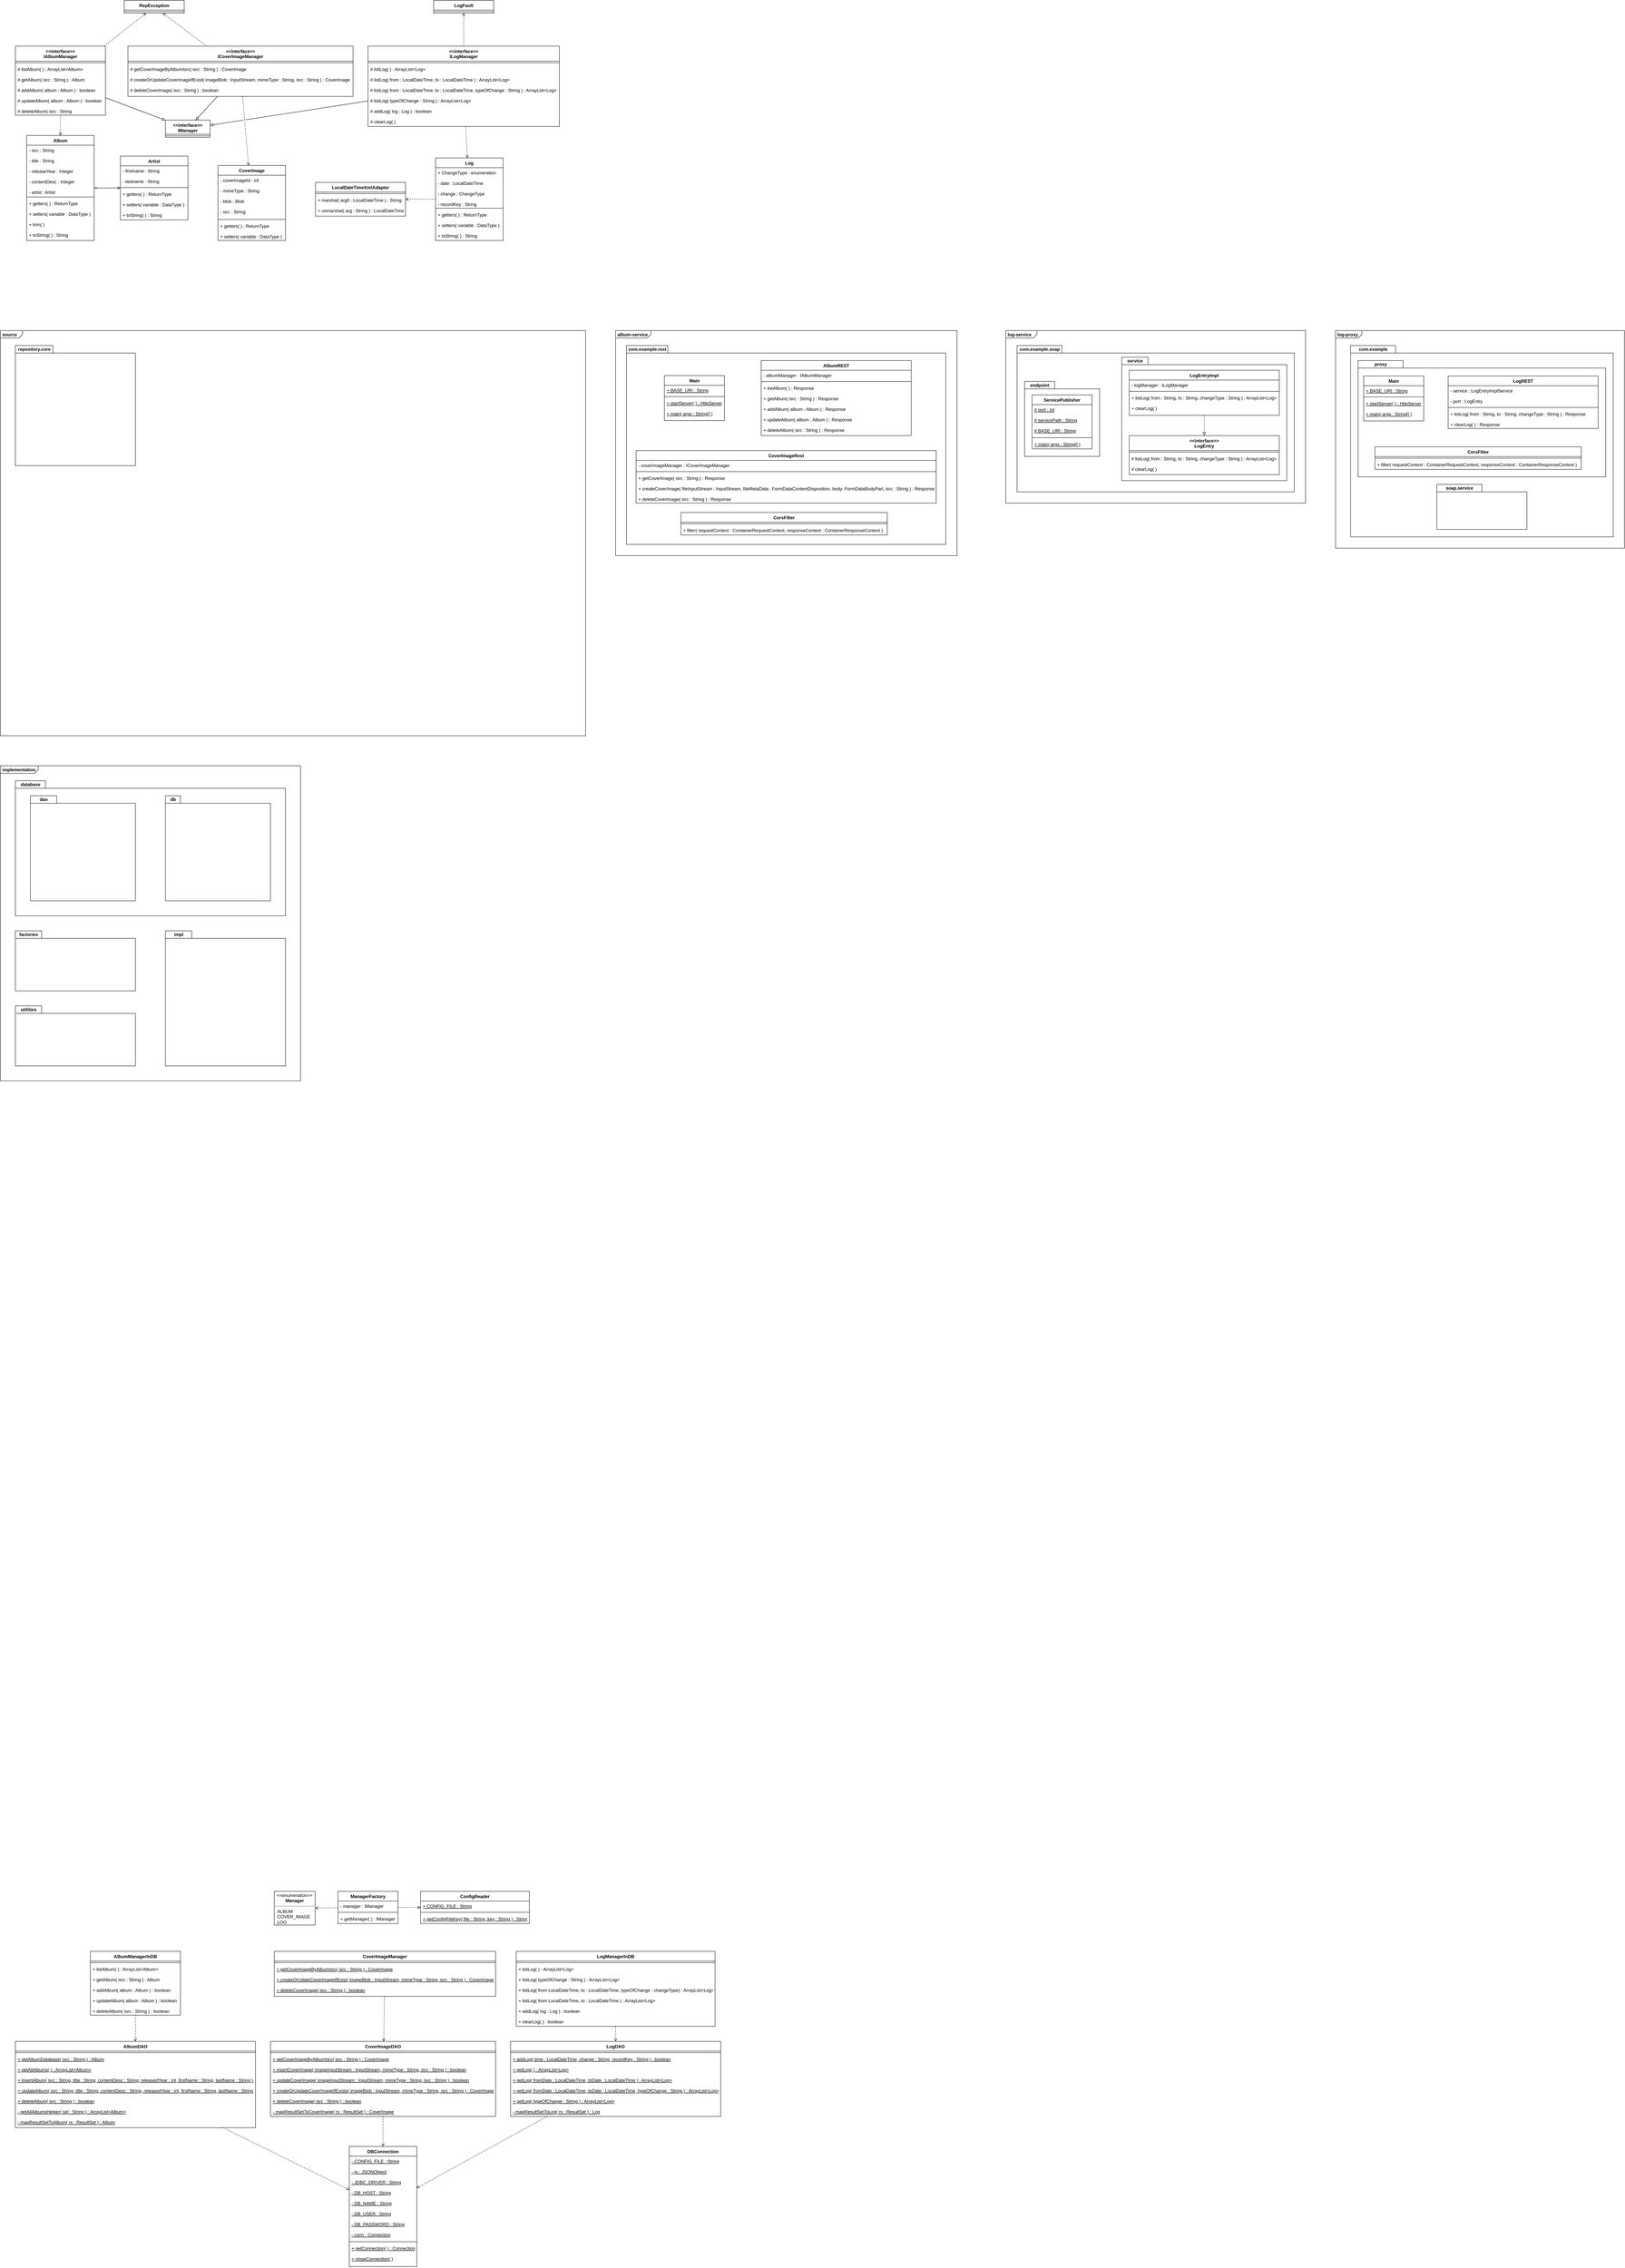 <mxfile version="14.4.8" type="device"><diagram id="C5RBs43oDa-KdzZeNtuy" name="Page-1"><mxGraphModel dx="2157" dy="2822" grid="1" gridSize="10" guides="1" tooltips="1" connect="1" arrows="1" fold="1" page="1" pageScale="1" pageWidth="827" pageHeight="1169" math="0" shadow="0"><root><mxCell id="WIyWlLk6GJQsqaUBKTNV-0"/><mxCell id="WIyWlLk6GJQsqaUBKTNV-1" parent="WIyWlLk6GJQsqaUBKTNV-0"/><mxCell id="3orUmdApXADnBOhEMOfr-15" value="&lt;p style=&quot;margin: 0px ; margin-top: 4px ; margin-left: 5px ; text-align: left&quot;&gt;&lt;b&gt;source&lt;/b&gt;&lt;/p&gt;" style="html=1;shape=mxgraph.sysml.package;overflow=fill;labelX=59;align=left;spacingLeft=5;verticalAlign=top;spacingTop=-3;" parent="WIyWlLk6GJQsqaUBKTNV-1" vertex="1"><mxGeometry x="40" y="40" width="1560" height="1080" as="geometry"/></mxCell><mxCell id="3orUmdApXADnBOhEMOfr-17" value="repository.core" style="shape=folder;fontStyle=1;tabWidth=100;tabHeight=20;tabPosition=left;html=1;boundedLbl=1;labelInHeader=1;container=1;collapsible=0;recursiveResize=0;" parent="WIyWlLk6GJQsqaUBKTNV-1" vertex="1"><mxGeometry x="80" y="80" width="320" height="320" as="geometry"/></mxCell><mxCell id="3orUmdApXADnBOhEMOfr-18" value="Artist" style="swimlane;fontStyle=1;align=center;verticalAlign=top;childLayout=stackLayout;horizontal=1;startSize=26;horizontalStack=0;resizeParent=1;resizeParentMax=0;resizeLast=0;collapsible=1;marginBottom=0;" parent="WIyWlLk6GJQsqaUBKTNV-1" vertex="1"><mxGeometry x="360" y="-425" width="180" height="170" as="geometry"/></mxCell><mxCell id="3orUmdApXADnBOhEMOfr-19" value="- firstname : String&#10;&#10;- lastname : String" style="text;strokeColor=none;fillColor=none;align=left;verticalAlign=top;spacingLeft=4;spacingRight=4;overflow=hidden;rotatable=0;points=[[0,0.5],[1,0.5]];portConstraint=eastwest;" parent="3orUmdApXADnBOhEMOfr-18" vertex="1"><mxGeometry y="26" width="180" height="54" as="geometry"/></mxCell><mxCell id="3orUmdApXADnBOhEMOfr-20" value="" style="line;strokeWidth=1;fillColor=none;align=left;verticalAlign=middle;spacingTop=-1;spacingLeft=3;spacingRight=3;rotatable=0;labelPosition=right;points=[];portConstraint=eastwest;" parent="3orUmdApXADnBOhEMOfr-18" vertex="1"><mxGeometry y="80" width="180" height="8" as="geometry"/></mxCell><mxCell id="3orUmdApXADnBOhEMOfr-21" value="+ getters( ) : ReturnType&#10;&#10;+ setters( variable : DataType )&#10;&#10;+ toString( ) : String" style="text;strokeColor=none;fillColor=none;align=left;verticalAlign=top;spacingLeft=4;spacingRight=4;overflow=hidden;rotatable=0;points=[[0,0.5],[1,0.5]];portConstraint=eastwest;" parent="3orUmdApXADnBOhEMOfr-18" vertex="1"><mxGeometry y="88" width="180" height="82" as="geometry"/></mxCell><mxCell id="pebbiDRe2DpbDQlG5-lK-18" style="edgeStyle=none;rounded=0;orthogonalLoop=1;jettySize=auto;html=1;endArrow=open;endFill=0;startArrow=diamondThin;startFill=0;strokeWidth=1;jumpStyle=gap;" parent="WIyWlLk6GJQsqaUBKTNV-1" source="3orUmdApXADnBOhEMOfr-23" target="3orUmdApXADnBOhEMOfr-18" edge="1"><mxGeometry relative="1" as="geometry"/></mxCell><mxCell id="3orUmdApXADnBOhEMOfr-23" value="Album" style="swimlane;fontStyle=1;align=center;verticalAlign=top;childLayout=stackLayout;horizontal=1;startSize=26;horizontalStack=0;resizeParent=1;resizeParentMax=0;resizeLast=0;collapsible=1;marginBottom=0;" parent="WIyWlLk6GJQsqaUBKTNV-1" vertex="1"><mxGeometry x="110" y="-480" width="180" height="280" as="geometry"/></mxCell><mxCell id="3orUmdApXADnBOhEMOfr-24" value="- isrc : String&#10;&#10;- title : String&#10;&#10;- releaseYear : Integer&#10;&#10;- contentDesc : Integer&#10;&#10;- artist : Artist" style="text;strokeColor=none;fillColor=none;align=left;verticalAlign=top;spacingLeft=4;spacingRight=4;overflow=hidden;rotatable=0;points=[[0,0.5],[1,0.5]];portConstraint=eastwest;" parent="3orUmdApXADnBOhEMOfr-23" vertex="1"><mxGeometry y="26" width="180" height="134" as="geometry"/></mxCell><mxCell id="3orUmdApXADnBOhEMOfr-25" value="" style="line;strokeWidth=1;fillColor=none;align=left;verticalAlign=middle;spacingTop=-1;spacingLeft=3;spacingRight=3;rotatable=0;labelPosition=right;points=[];portConstraint=eastwest;" parent="3orUmdApXADnBOhEMOfr-23" vertex="1"><mxGeometry y="160" width="180" height="8" as="geometry"/></mxCell><mxCell id="3orUmdApXADnBOhEMOfr-26" value="+ getters( ) : ReturnType&#10;&#10;+ setters( variable : DataType )&#10;&#10;+ trim( )&#10;&#10;+ toString( ) : String" style="text;strokeColor=none;fillColor=none;align=left;verticalAlign=top;spacingLeft=4;spacingRight=4;overflow=hidden;rotatable=0;points=[[0,0.5],[1,0.5]];portConstraint=eastwest;" parent="3orUmdApXADnBOhEMOfr-23" vertex="1"><mxGeometry y="168" width="180" height="112" as="geometry"/></mxCell><mxCell id="0DNg2dcb8wWA4IdcJvfh-27" style="edgeStyle=none;rounded=0;jumpStyle=gap;orthogonalLoop=1;jettySize=auto;html=1;dashed=1;endArrow=open;endFill=0;" parent="WIyWlLk6GJQsqaUBKTNV-1" source="3orUmdApXADnBOhEMOfr-27" target="3orUmdApXADnBOhEMOfr-56" edge="1"><mxGeometry relative="1" as="geometry"/></mxCell><mxCell id="3orUmdApXADnBOhEMOfr-27" value="Log" style="swimlane;fontStyle=1;align=center;verticalAlign=top;childLayout=stackLayout;horizontal=1;startSize=26;horizontalStack=0;resizeParent=1;resizeParentMax=0;resizeLast=0;collapsible=1;marginBottom=0;" parent="WIyWlLk6GJQsqaUBKTNV-1" vertex="1"><mxGeometry x="1200" y="-420" width="180" height="220" as="geometry"/></mxCell><mxCell id="3orUmdApXADnBOhEMOfr-28" value="+ ChangeType : enumeration&#10;&#10;- date : LocalDateTime&#10;&#10;- change : ChangeType&#10;&#10;- recordKey : String" style="text;strokeColor=none;fillColor=none;align=left;verticalAlign=top;spacingLeft=4;spacingRight=4;overflow=hidden;rotatable=0;points=[[0,0.5],[1,0.5]];portConstraint=eastwest;" parent="3orUmdApXADnBOhEMOfr-27" vertex="1"><mxGeometry y="26" width="180" height="104" as="geometry"/></mxCell><mxCell id="3orUmdApXADnBOhEMOfr-29" value="" style="line;strokeWidth=1;fillColor=none;align=left;verticalAlign=middle;spacingTop=-1;spacingLeft=3;spacingRight=3;rotatable=0;labelPosition=right;points=[];portConstraint=eastwest;" parent="3orUmdApXADnBOhEMOfr-27" vertex="1"><mxGeometry y="130" width="180" height="8" as="geometry"/></mxCell><mxCell id="3orUmdApXADnBOhEMOfr-30" value="+ getters( ) : ReturnType&#10;&#10;+ setters( variable : DataType )&#10;&#10;+ toString( ) : String" style="text;strokeColor=none;fillColor=none;align=left;verticalAlign=top;spacingLeft=4;spacingRight=4;overflow=hidden;rotatable=0;points=[[0,0.5],[1,0.5]];portConstraint=eastwest;" parent="3orUmdApXADnBOhEMOfr-27" vertex="1"><mxGeometry y="138" width="180" height="82" as="geometry"/></mxCell><mxCell id="3orUmdApXADnBOhEMOfr-36" value="&lt;&lt;interface&gt;&gt;&#10;IManager" style="swimlane;fontStyle=1;align=center;verticalAlign=top;childLayout=stackLayout;horizontal=1;startSize=38;horizontalStack=0;resizeParent=1;resizeParentMax=0;resizeLast=0;collapsible=1;marginBottom=0;" parent="WIyWlLk6GJQsqaUBKTNV-1" vertex="1"><mxGeometry x="480" y="-521" width="119" height="46" as="geometry"/></mxCell><mxCell id="3orUmdApXADnBOhEMOfr-38" value="" style="line;strokeWidth=1;fillColor=none;align=left;verticalAlign=middle;spacingTop=-1;spacingLeft=3;spacingRight=3;rotatable=0;labelPosition=right;points=[];portConstraint=eastwest;" parent="3orUmdApXADnBOhEMOfr-36" vertex="1"><mxGeometry y="38" width="119" height="8" as="geometry"/></mxCell><mxCell id="0DNg2dcb8wWA4IdcJvfh-1" style="edgeStyle=none;rounded=0;orthogonalLoop=1;jettySize=auto;html=1;endArrow=block;endFill=0;jumpStyle=gap;" parent="WIyWlLk6GJQsqaUBKTNV-1" source="3orUmdApXADnBOhEMOfr-40" target="3orUmdApXADnBOhEMOfr-36" edge="1"><mxGeometry relative="1" as="geometry"/></mxCell><mxCell id="0DNg2dcb8wWA4IdcJvfh-3" style="edgeStyle=none;rounded=0;orthogonalLoop=1;jettySize=auto;html=1;endArrow=open;endFill=0;dashed=1;jumpStyle=gap;" parent="WIyWlLk6GJQsqaUBKTNV-1" source="3orUmdApXADnBOhEMOfr-40" target="3orUmdApXADnBOhEMOfr-23" edge="1"><mxGeometry relative="1" as="geometry"/></mxCell><mxCell id="0DNg2dcb8wWA4IdcJvfh-15" style="edgeStyle=none;rounded=0;orthogonalLoop=1;jettySize=auto;html=1;dashed=1;endArrow=open;endFill=0;jumpStyle=gap;" parent="WIyWlLk6GJQsqaUBKTNV-1" source="3orUmdApXADnBOhEMOfr-40" target="3orUmdApXADnBOhEMOfr-60" edge="1"><mxGeometry relative="1" as="geometry"/></mxCell><mxCell id="3orUmdApXADnBOhEMOfr-40" value="&lt;&lt;interface&gt;&gt;&#10;IAlbumManager" style="swimlane;fontStyle=1;align=center;verticalAlign=top;childLayout=stackLayout;horizontal=1;startSize=40;horizontalStack=0;resizeParent=1;resizeParentMax=0;resizeLast=0;collapsible=1;marginBottom=0;" parent="WIyWlLk6GJQsqaUBKTNV-1" vertex="1"><mxGeometry x="80" y="-718" width="240" height="184" as="geometry"/></mxCell><mxCell id="3orUmdApXADnBOhEMOfr-42" value="" style="line;strokeWidth=1;fillColor=none;align=left;verticalAlign=middle;spacingTop=-1;spacingLeft=3;spacingRight=3;rotatable=0;labelPosition=right;points=[];portConstraint=eastwest;" parent="3orUmdApXADnBOhEMOfr-40" vertex="1"><mxGeometry y="40" width="240" height="8" as="geometry"/></mxCell><mxCell id="3orUmdApXADnBOhEMOfr-43" value="# listAlbum( ) : ArrayList&lt;Album&gt;&#10;&#10;# getAlbum( isrc : String ) : Album&#10;&#10;# addAlbum( album : Album ) : boolean&#10;&#10;# updateAlbum( album : Album ) : boolean&#10;&#10;# deleteAlbum( isrc : String " style="text;strokeColor=none;fillColor=none;align=left;verticalAlign=top;spacingLeft=4;spacingRight=4;overflow=hidden;rotatable=0;points=[[0,0.5],[1,0.5]];portConstraint=eastwest;" parent="3orUmdApXADnBOhEMOfr-40" vertex="1"><mxGeometry y="48" width="240" height="136" as="geometry"/></mxCell><mxCell id="3orUmdApXADnBOhEMOfr-44" value="CoverImage" style="swimlane;fontStyle=1;align=center;verticalAlign=top;childLayout=stackLayout;horizontal=1;startSize=26;horizontalStack=0;resizeParent=1;resizeParentMax=0;resizeLast=0;collapsible=1;marginBottom=0;" parent="WIyWlLk6GJQsqaUBKTNV-1" vertex="1"><mxGeometry x="620" y="-400" width="180" height="200" as="geometry"/></mxCell><mxCell id="3orUmdApXADnBOhEMOfr-45" value="- coverImageId : int&#10;&#10;- mimeType : String&#10;&#10;- blob : Blob&#10;&#10;- isrc : String" style="text;strokeColor=none;fillColor=none;align=left;verticalAlign=top;spacingLeft=4;spacingRight=4;overflow=hidden;rotatable=0;points=[[0,0.5],[1,0.5]];portConstraint=eastwest;" parent="3orUmdApXADnBOhEMOfr-44" vertex="1"><mxGeometry y="26" width="180" height="114" as="geometry"/></mxCell><mxCell id="3orUmdApXADnBOhEMOfr-46" value="" style="line;strokeWidth=1;fillColor=none;align=left;verticalAlign=middle;spacingTop=-1;spacingLeft=3;spacingRight=3;rotatable=0;labelPosition=right;points=[];portConstraint=eastwest;" parent="3orUmdApXADnBOhEMOfr-44" vertex="1"><mxGeometry y="140" width="180" height="8" as="geometry"/></mxCell><mxCell id="3orUmdApXADnBOhEMOfr-47" value="+ getters( ) : ReturnType&#10;&#10;+ setters( variable : DataType )" style="text;strokeColor=none;fillColor=none;align=left;verticalAlign=top;spacingLeft=4;spacingRight=4;overflow=hidden;rotatable=0;points=[[0,0.5],[1,0.5]];portConstraint=eastwest;" parent="3orUmdApXADnBOhEMOfr-44" vertex="1"><mxGeometry y="148" width="180" height="52" as="geometry"/></mxCell><mxCell id="0DNg2dcb8wWA4IdcJvfh-0" style="rounded=0;orthogonalLoop=1;jettySize=auto;html=1;endArrow=block;endFill=0;jumpStyle=gap;" parent="WIyWlLk6GJQsqaUBKTNV-1" source="3orUmdApXADnBOhEMOfr-48" target="3orUmdApXADnBOhEMOfr-36" edge="1"><mxGeometry relative="1" as="geometry"/></mxCell><mxCell id="0DNg2dcb8wWA4IdcJvfh-6" style="edgeStyle=none;rounded=0;orthogonalLoop=1;jettySize=auto;html=1;dashed=1;endArrow=open;endFill=0;jumpStyle=gap;" parent="WIyWlLk6GJQsqaUBKTNV-1" source="3orUmdApXADnBOhEMOfr-48" target="3orUmdApXADnBOhEMOfr-44" edge="1"><mxGeometry relative="1" as="geometry"/></mxCell><mxCell id="0DNg2dcb8wWA4IdcJvfh-14" style="edgeStyle=none;rounded=0;orthogonalLoop=1;jettySize=auto;html=1;dashed=1;endArrow=open;endFill=0;jumpStyle=gap;" parent="WIyWlLk6GJQsqaUBKTNV-1" source="3orUmdApXADnBOhEMOfr-48" target="3orUmdApXADnBOhEMOfr-60" edge="1"><mxGeometry relative="1" as="geometry"/></mxCell><mxCell id="3orUmdApXADnBOhEMOfr-48" value="&lt;&lt;interface&gt;&gt;&#10;ICoverImageManager" style="swimlane;fontStyle=1;align=center;verticalAlign=top;childLayout=stackLayout;horizontal=1;startSize=40;horizontalStack=0;resizeParent=1;resizeParentMax=0;resizeLast=0;collapsible=1;marginBottom=0;" parent="WIyWlLk6GJQsqaUBKTNV-1" vertex="1"><mxGeometry x="380" y="-718" width="600" height="134" as="geometry"/></mxCell><mxCell id="3orUmdApXADnBOhEMOfr-50" value="" style="line;strokeWidth=1;fillColor=none;align=left;verticalAlign=middle;spacingTop=-1;spacingLeft=3;spacingRight=3;rotatable=0;labelPosition=right;points=[];portConstraint=eastwest;" parent="3orUmdApXADnBOhEMOfr-48" vertex="1"><mxGeometry y="40" width="600" height="8" as="geometry"/></mxCell><mxCell id="3orUmdApXADnBOhEMOfr-51" value="# getCoverImageByAlbumIsrc( isrc : String ) : CoverImage&#10;&#10;# createOrUpdateCoverImageIfExist( imageBlob : InputStream, mimeType : String, isrc : String ) : CoverImage&#10;&#10;# deleteCoverImage( isrc : String ) : boolean" style="text;strokeColor=none;fillColor=none;align=left;verticalAlign=top;spacingLeft=4;spacingRight=4;overflow=hidden;rotatable=0;points=[[0,0.5],[1,0.5]];portConstraint=eastwest;" parent="3orUmdApXADnBOhEMOfr-48" vertex="1"><mxGeometry y="48" width="600" height="86" as="geometry"/></mxCell><mxCell id="0DNg2dcb8wWA4IdcJvfh-2" style="edgeStyle=none;rounded=0;orthogonalLoop=1;jettySize=auto;html=1;endArrow=block;endFill=0;jumpStyle=gap;" parent="WIyWlLk6GJQsqaUBKTNV-1" source="3orUmdApXADnBOhEMOfr-52" target="3orUmdApXADnBOhEMOfr-36" edge="1"><mxGeometry relative="1" as="geometry"/></mxCell><mxCell id="0DNg2dcb8wWA4IdcJvfh-7" style="edgeStyle=none;rounded=0;orthogonalLoop=1;jettySize=auto;html=1;dashed=1;endArrow=open;endFill=0;jumpStyle=gap;" parent="WIyWlLk6GJQsqaUBKTNV-1" source="3orUmdApXADnBOhEMOfr-52" target="3orUmdApXADnBOhEMOfr-27" edge="1"><mxGeometry relative="1" as="geometry"/></mxCell><mxCell id="0DNg2dcb8wWA4IdcJvfh-25" style="edgeStyle=none;rounded=0;jumpStyle=gap;orthogonalLoop=1;jettySize=auto;html=1;dashed=1;endArrow=open;endFill=0;" parent="WIyWlLk6GJQsqaUBKTNV-1" source="3orUmdApXADnBOhEMOfr-52" target="3orUmdApXADnBOhEMOfr-64" edge="1"><mxGeometry relative="1" as="geometry"/></mxCell><mxCell id="3orUmdApXADnBOhEMOfr-52" value="&lt;&lt;interface&gt;&gt;&#10;ILogManager" style="swimlane;fontStyle=1;align=center;verticalAlign=top;childLayout=stackLayout;horizontal=1;startSize=40;horizontalStack=0;resizeParent=1;resizeParentMax=0;resizeLast=0;collapsible=1;marginBottom=0;" parent="WIyWlLk6GJQsqaUBKTNV-1" vertex="1"><mxGeometry x="1020" y="-718" width="510" height="214" as="geometry"/></mxCell><mxCell id="3orUmdApXADnBOhEMOfr-54" value="" style="line;strokeWidth=1;fillColor=none;align=left;verticalAlign=middle;spacingTop=-1;spacingLeft=3;spacingRight=3;rotatable=0;labelPosition=right;points=[];portConstraint=eastwest;" parent="3orUmdApXADnBOhEMOfr-52" vertex="1"><mxGeometry y="40" width="510" height="8" as="geometry"/></mxCell><mxCell id="3orUmdApXADnBOhEMOfr-55" value="# listLog( ) : ArrayList&lt;Log&gt;&#10;&#10;# listLog( from : LocalDateTime, to : LocalDateTime ) : ArrayList&lt;Log&gt;&#10;&#10;# listLog( from : LocalDateTime, to : LocalDateTime, typeOfChange : String ) : ArrayList&lt;Log&gt;&#10;&#10;# listLog( typeOfChange : String ) : ArrayList&lt;Log&gt;&#10;&#10;# addLog( log : Log ) : boolean&#10;&#10;# clearLog( )" style="text;strokeColor=none;fillColor=none;align=left;verticalAlign=top;spacingLeft=4;spacingRight=4;overflow=hidden;rotatable=0;points=[[0,0.5],[1,0.5]];portConstraint=eastwest;" parent="3orUmdApXADnBOhEMOfr-52" vertex="1"><mxGeometry y="48" width="510" height="166" as="geometry"/></mxCell><mxCell id="3orUmdApXADnBOhEMOfr-56" value="LocalDateTimeXmlAdapter" style="swimlane;fontStyle=1;align=center;verticalAlign=top;childLayout=stackLayout;horizontal=1;startSize=26;horizontalStack=0;resizeParent=1;resizeParentMax=0;resizeLast=0;collapsible=1;marginBottom=0;" parent="WIyWlLk6GJQsqaUBKTNV-1" vertex="1"><mxGeometry x="880" y="-355" width="240" height="90" as="geometry"/></mxCell><mxCell id="3orUmdApXADnBOhEMOfr-58" value="" style="line;strokeWidth=1;fillColor=none;align=left;verticalAlign=middle;spacingTop=-1;spacingLeft=3;spacingRight=3;rotatable=0;labelPosition=right;points=[];portConstraint=eastwest;" parent="3orUmdApXADnBOhEMOfr-56" vertex="1"><mxGeometry y="26" width="240" height="8" as="geometry"/></mxCell><mxCell id="3orUmdApXADnBOhEMOfr-59" value="+ marshal( arg0 : LocalDateTime ) : String&#10;&#10;+ unmarshal( arg : String ) : LocalDateTime" style="text;strokeColor=none;fillColor=none;align=left;verticalAlign=top;spacingLeft=4;spacingRight=4;overflow=hidden;rotatable=0;points=[[0,0.5],[1,0.5]];portConstraint=eastwest;" parent="3orUmdApXADnBOhEMOfr-56" vertex="1"><mxGeometry y="34" width="240" height="56" as="geometry"/></mxCell><mxCell id="3orUmdApXADnBOhEMOfr-60" value="RepException" style="swimlane;fontStyle=1;align=center;verticalAlign=top;childLayout=stackLayout;horizontal=1;startSize=26;horizontalStack=0;resizeParent=1;resizeParentMax=0;resizeLast=0;collapsible=1;marginBottom=0;" parent="WIyWlLk6GJQsqaUBKTNV-1" vertex="1"><mxGeometry x="370" y="-840" width="160" height="34" as="geometry"/></mxCell><mxCell id="3orUmdApXADnBOhEMOfr-62" value="" style="line;strokeWidth=1;fillColor=none;align=left;verticalAlign=middle;spacingTop=-1;spacingLeft=3;spacingRight=3;rotatable=0;labelPosition=right;points=[];portConstraint=eastwest;" parent="3orUmdApXADnBOhEMOfr-60" vertex="1"><mxGeometry y="26" width="160" height="8" as="geometry"/></mxCell><mxCell id="3orUmdApXADnBOhEMOfr-64" value="LogFault" style="swimlane;fontStyle=1;align=center;verticalAlign=top;childLayout=stackLayout;horizontal=1;startSize=26;horizontalStack=0;resizeParent=1;resizeParentMax=0;resizeLast=0;collapsible=1;marginBottom=0;" parent="WIyWlLk6GJQsqaUBKTNV-1" vertex="1"><mxGeometry x="1195" y="-840" width="160" height="34" as="geometry"/></mxCell><mxCell id="3orUmdApXADnBOhEMOfr-66" value="" style="line;strokeWidth=1;fillColor=none;align=left;verticalAlign=middle;spacingTop=-1;spacingLeft=3;spacingRight=3;rotatable=0;labelPosition=right;points=[];portConstraint=eastwest;" parent="3orUmdApXADnBOhEMOfr-64" vertex="1"><mxGeometry y="26" width="160" height="8" as="geometry"/></mxCell><mxCell id="Q4iaWH0cSBQyle7SL-q6-0" value="&lt;p style=&quot;margin: 0px ; margin-top: 4px ; margin-left: 5px ; text-align: left&quot;&gt;&lt;b&gt;implementation&lt;/b&gt;&lt;/p&gt;" style="html=1;shape=mxgraph.sysml.package;overflow=fill;labelX=101;align=left;spacingLeft=5;verticalAlign=top;spacingTop=-3;" parent="WIyWlLk6GJQsqaUBKTNV-1" vertex="1"><mxGeometry x="40" y="1200" width="800" height="840" as="geometry"/></mxCell><mxCell id="Q4iaWH0cSBQyle7SL-q6-1" value="database" style="shape=folder;fontStyle=1;tabWidth=80;tabHeight=20;tabPosition=left;html=1;boundedLbl=1;labelInHeader=1;container=1;collapsible=0;recursiveResize=0;" parent="WIyWlLk6GJQsqaUBKTNV-1" vertex="1"><mxGeometry x="80" y="1240" width="720" height="360" as="geometry"/></mxCell><mxCell id="Q4iaWH0cSBQyle7SL-q6-2" value="dao" style="shape=folder;fontStyle=1;tabWidth=70;tabHeight=20;tabPosition=left;html=1;boundedLbl=1;labelInHeader=1;container=1;collapsible=0;recursiveResize=0;" parent="Q4iaWH0cSBQyle7SL-q6-1" vertex="1"><mxGeometry x="40" y="40" width="280" height="280" as="geometry"/></mxCell><mxCell id="Q4iaWH0cSBQyle7SL-q6-3" value="db" style="shape=folder;fontStyle=1;tabWidth=40;tabHeight=20;tabPosition=left;html=1;boundedLbl=1;labelInHeader=1;container=1;collapsible=0;recursiveResize=0;" parent="Q4iaWH0cSBQyle7SL-q6-1" vertex="1"><mxGeometry x="400" y="40" width="280" height="280" as="geometry"/></mxCell><mxCell id="Q4iaWH0cSBQyle7SL-q6-7" value="factories" style="shape=folder;fontStyle=1;tabWidth=70;tabHeight=20;tabPosition=left;html=1;boundedLbl=1;labelInHeader=1;container=1;collapsible=0;recursiveResize=0;" parent="WIyWlLk6GJQsqaUBKTNV-1" vertex="1"><mxGeometry x="80" y="1640" width="320" height="160" as="geometry"/></mxCell><mxCell id="Q4iaWH0cSBQyle7SL-q6-8" value="impl" style="shape=folder;fontStyle=1;tabWidth=70;tabHeight=20;tabPosition=left;html=1;boundedLbl=1;labelInHeader=1;container=1;collapsible=0;recursiveResize=0;" parent="WIyWlLk6GJQsqaUBKTNV-1" vertex="1"><mxGeometry x="480" y="1640" width="320" height="360" as="geometry"/></mxCell><mxCell id="Q4iaWH0cSBQyle7SL-q6-9" value="utilities" style="shape=folder;fontStyle=1;tabWidth=70;tabHeight=20;tabPosition=left;html=1;boundedLbl=1;labelInHeader=1;container=1;collapsible=0;recursiveResize=0;" parent="WIyWlLk6GJQsqaUBKTNV-1" vertex="1"><mxGeometry x="80" y="1840" width="320" height="160" as="geometry"/></mxCell><mxCell id="Q4iaWH0cSBQyle7SL-q6-11" value="DBConnection" style="swimlane;fontStyle=1;align=center;verticalAlign=top;childLayout=stackLayout;horizontal=1;startSize=26;horizontalStack=0;resizeParent=1;resizeParentMax=0;resizeLast=0;collapsible=1;marginBottom=0;" parent="WIyWlLk6GJQsqaUBKTNV-1" vertex="1"><mxGeometry x="970" y="4880" width="180" height="320" as="geometry"/></mxCell><mxCell id="Q4iaWH0cSBQyle7SL-q6-12" value="- CONFIG_FILE : String&#10;&#10;- jo : JSONObject&#10;&#10;- JDBC_DRIVER : String&#10;&#10;- DB_HOST : String&#10;&#10;- DB_NAME : String&#10;&#10;- DB_USER : String&#10;&#10;- DB_PASSWORD : String&#10;&#10;- conn : Connection" style="text;strokeColor=none;fillColor=none;align=left;verticalAlign=top;spacingLeft=4;spacingRight=4;overflow=hidden;rotatable=0;points=[[0,0.5],[1,0.5]];portConstraint=eastwest;fontStyle=4" parent="Q4iaWH0cSBQyle7SL-q6-11" vertex="1"><mxGeometry y="26" width="180" height="224" as="geometry"/></mxCell><mxCell id="Q4iaWH0cSBQyle7SL-q6-13" value="" style="line;strokeWidth=1;fillColor=none;align=left;verticalAlign=middle;spacingTop=-1;spacingLeft=3;spacingRight=3;rotatable=0;labelPosition=right;points=[];portConstraint=eastwest;" parent="Q4iaWH0cSBQyle7SL-q6-11" vertex="1"><mxGeometry y="250" width="180" height="8" as="geometry"/></mxCell><mxCell id="Q4iaWH0cSBQyle7SL-q6-14" value="+ getConnection( ) : Connection&#10;&#10;+ closeConnection( )" style="text;strokeColor=none;fillColor=none;align=left;verticalAlign=top;spacingLeft=4;spacingRight=4;overflow=hidden;rotatable=0;points=[[0,0.5],[1,0.5]];portConstraint=eastwest;fontStyle=4" parent="Q4iaWH0cSBQyle7SL-q6-11" vertex="1"><mxGeometry y="258" width="180" height="62" as="geometry"/></mxCell><mxCell id="0DNg2dcb8wWA4IdcJvfh-29" style="edgeStyle=none;rounded=0;jumpStyle=gap;orthogonalLoop=1;jettySize=auto;html=1;dashed=1;endArrow=open;endFill=0;" parent="WIyWlLk6GJQsqaUBKTNV-1" source="Q4iaWH0cSBQyle7SL-q6-15" target="Q4iaWH0cSBQyle7SL-q6-11" edge="1"><mxGeometry relative="1" as="geometry"/></mxCell><mxCell id="Q4iaWH0cSBQyle7SL-q6-15" value="AlbumDAO" style="swimlane;fontStyle=1;align=center;verticalAlign=top;childLayout=stackLayout;horizontal=1;startSize=26;horizontalStack=0;resizeParent=1;resizeParentMax=0;resizeLast=0;collapsible=1;marginBottom=0;" parent="WIyWlLk6GJQsqaUBKTNV-1" vertex="1"><mxGeometry x="80" y="4600" width="640" height="230" as="geometry"/></mxCell><mxCell id="Q4iaWH0cSBQyle7SL-q6-17" value="" style="line;strokeWidth=1;fillColor=none;align=left;verticalAlign=middle;spacingTop=-1;spacingLeft=3;spacingRight=3;rotatable=0;labelPosition=right;points=[];portConstraint=eastwest;" parent="Q4iaWH0cSBQyle7SL-q6-15" vertex="1"><mxGeometry y="26" width="640" height="8" as="geometry"/></mxCell><mxCell id="Q4iaWH0cSBQyle7SL-q6-18" value="+ getAlbumDatabase( isrc : String ) : Album&#10;&#10;+ getAllAlbums( ) : ArrayList&lt;Album&gt;&#10;&#10;+ insertAlbum( isrc : String, title : String, contentDesc : String, releasedYear : int, firstName : String, lastName : String ) : boolean&#10;&#10;+ updateAlbum( isrc : String, title : String, contentDesc : String, releasedYear : int, firstName : String, lastName : String ) : boolean&#10;&#10;+ deleteAlbum( isrc : String ) : boolean&#10;&#10;- getAllAlbumsHelper( sql : String ) : ArrayList&lt;Album&gt;&#10;&#10;- mapResultSetToAlbum( rs : ResultSet ) : Album" style="text;strokeColor=none;fillColor=none;align=left;verticalAlign=top;spacingLeft=4;spacingRight=4;overflow=hidden;rotatable=0;points=[[0,0.5],[1,0.5]];portConstraint=eastwest;fontStyle=4" parent="Q4iaWH0cSBQyle7SL-q6-15" vertex="1"><mxGeometry y="34" width="640" height="196" as="geometry"/></mxCell><mxCell id="0DNg2dcb8wWA4IdcJvfh-30" style="edgeStyle=none;rounded=0;jumpStyle=gap;orthogonalLoop=1;jettySize=auto;html=1;dashed=1;endArrow=open;endFill=0;" parent="WIyWlLk6GJQsqaUBKTNV-1" source="Q4iaWH0cSBQyle7SL-q6-19" target="Q4iaWH0cSBQyle7SL-q6-11" edge="1"><mxGeometry relative="1" as="geometry"/></mxCell><mxCell id="Q4iaWH0cSBQyle7SL-q6-19" value="CoverImageDAO" style="swimlane;fontStyle=1;align=center;verticalAlign=top;childLayout=stackLayout;horizontal=1;startSize=26;horizontalStack=0;resizeParent=1;resizeParentMax=0;resizeLast=0;collapsible=1;marginBottom=0;" parent="WIyWlLk6GJQsqaUBKTNV-1" vertex="1"><mxGeometry x="760" y="4600" width="600" height="200" as="geometry"/></mxCell><mxCell id="Q4iaWH0cSBQyle7SL-q6-21" value="" style="line;strokeWidth=1;fillColor=none;align=left;verticalAlign=middle;spacingTop=-1;spacingLeft=3;spacingRight=3;rotatable=0;labelPosition=right;points=[];portConstraint=eastwest;" parent="Q4iaWH0cSBQyle7SL-q6-19" vertex="1"><mxGeometry y="26" width="600" height="8" as="geometry"/></mxCell><mxCell id="Q4iaWH0cSBQyle7SL-q6-22" value="+ getCoverImageByAlbumIsrc( isrc : String ) : CoverImage&#10;&#10;+ insertCoverImage( imageInputStream : InputStream, mimeType : String, isrc : String ) : boolean&#10;&#10;+ updateCoverImage( imageInputStream : InputStream, mimeType : String, isrc : String ) : boolean&#10;&#10;+ createOrUpdateCoverImageIfExists( imageBlob : inputStream, mimeType : String, isrc : String ) : CoverImage&#10;&#10;+ deleteCoverImage( isrc : String ) : boolean&#10;&#10;- mapResultSetToCoverImage( rs : ResultSet ) : CoverImage" style="text;strokeColor=none;fillColor=none;align=left;verticalAlign=top;spacingLeft=4;spacingRight=4;overflow=hidden;rotatable=0;points=[[0,0.5],[1,0.5]];portConstraint=eastwest;fontStyle=4" parent="Q4iaWH0cSBQyle7SL-q6-19" vertex="1"><mxGeometry y="34" width="600" height="166" as="geometry"/></mxCell><mxCell id="0DNg2dcb8wWA4IdcJvfh-31" style="edgeStyle=none;rounded=0;jumpStyle=gap;orthogonalLoop=1;jettySize=auto;html=1;dashed=1;endArrow=open;endFill=0;" parent="WIyWlLk6GJQsqaUBKTNV-1" source="Q4iaWH0cSBQyle7SL-q6-23" target="Q4iaWH0cSBQyle7SL-q6-11" edge="1"><mxGeometry relative="1" as="geometry"/></mxCell><mxCell id="Q4iaWH0cSBQyle7SL-q6-23" value="LogDAO" style="swimlane;fontStyle=1;align=center;verticalAlign=top;childLayout=stackLayout;horizontal=1;startSize=26;horizontalStack=0;resizeParent=1;resizeParentMax=0;resizeLast=0;collapsible=1;marginBottom=0;" parent="WIyWlLk6GJQsqaUBKTNV-1" vertex="1"><mxGeometry x="1400" y="4600" width="560" height="200" as="geometry"/></mxCell><mxCell id="Q4iaWH0cSBQyle7SL-q6-25" value="" style="line;strokeWidth=1;fillColor=none;align=left;verticalAlign=middle;spacingTop=-1;spacingLeft=3;spacingRight=3;rotatable=0;labelPosition=right;points=[];portConstraint=eastwest;" parent="Q4iaWH0cSBQyle7SL-q6-23" vertex="1"><mxGeometry y="26" width="560" height="8" as="geometry"/></mxCell><mxCell id="Q4iaWH0cSBQyle7SL-q6-26" value="+ addLog( time : LocalDateTime, change : String, recordKey : String ) : boolean&#10;&#10;+ getLog( ) : ArrayList&lt;Log&gt;&#10;&#10;+ getLog( fromDate : LocalDateTime, toDate : LocalDateTime ) : ArrayList&lt;Log&gt;&#10;&#10;+ getLog( fromDate : LocalDateTime, toDate : LocalDateTime, typeOfChange : String ) : ArrayList&lt;Log&gt;&#10;&#10;+ getLog( typeOfChange : String ) : ArrayList&lt;Log&gt;&#10;&#10;- mapResultSetToLog( rs : ResultSet ) : Log" style="text;strokeColor=none;fillColor=none;align=left;verticalAlign=top;spacingLeft=4;spacingRight=4;overflow=hidden;rotatable=0;points=[[0,0.5],[1,0.5]];portConstraint=eastwest;fontStyle=4" parent="Q4iaWH0cSBQyle7SL-q6-23" vertex="1"><mxGeometry y="34" width="560" height="166" as="geometry"/></mxCell><mxCell id="0DNg2dcb8wWA4IdcJvfh-41" style="edgeStyle=none;rounded=0;jumpStyle=gap;orthogonalLoop=1;jettySize=auto;html=1;dashed=1;endArrow=open;endFill=0;" parent="WIyWlLk6GJQsqaUBKTNV-1" source="Q4iaWH0cSBQyle7SL-q6-27" target="Q4iaWH0cSBQyle7SL-q6-40" edge="1"><mxGeometry relative="1" as="geometry"/></mxCell><mxCell id="0DNg2dcb8wWA4IdcJvfh-42" style="edgeStyle=none;rounded=0;jumpStyle=gap;orthogonalLoop=1;jettySize=auto;html=1;dashed=1;endArrow=open;endFill=0;" parent="WIyWlLk6GJQsqaUBKTNV-1" source="Q4iaWH0cSBQyle7SL-q6-27" target="Q4iaWH0cSBQyle7SL-q6-31" edge="1"><mxGeometry relative="1" as="geometry"/></mxCell><mxCell id="Q4iaWH0cSBQyle7SL-q6-27" value="ManagerFactory" style="swimlane;fontStyle=1;align=center;verticalAlign=top;childLayout=stackLayout;horizontal=1;startSize=26;horizontalStack=0;resizeParent=1;resizeParentMax=0;resizeLast=0;collapsible=1;marginBottom=0;" parent="WIyWlLk6GJQsqaUBKTNV-1" vertex="1"><mxGeometry x="940" y="4200" width="160" height="86" as="geometry"/></mxCell><mxCell id="Q4iaWH0cSBQyle7SL-q6-28" value="- manager : IManager" style="text;strokeColor=none;fillColor=none;align=left;verticalAlign=top;spacingLeft=4;spacingRight=4;overflow=hidden;rotatable=0;points=[[0,0.5],[1,0.5]];portConstraint=eastwest;" parent="Q4iaWH0cSBQyle7SL-q6-27" vertex="1"><mxGeometry y="26" width="160" height="26" as="geometry"/></mxCell><mxCell id="Q4iaWH0cSBQyle7SL-q6-29" value="" style="line;strokeWidth=1;fillColor=none;align=left;verticalAlign=middle;spacingTop=-1;spacingLeft=3;spacingRight=3;rotatable=0;labelPosition=right;points=[];portConstraint=eastwest;" parent="Q4iaWH0cSBQyle7SL-q6-27" vertex="1"><mxGeometry y="52" width="160" height="8" as="geometry"/></mxCell><mxCell id="Q4iaWH0cSBQyle7SL-q6-30" value="+ getManager( ) : IManager" style="text;strokeColor=none;fillColor=none;align=left;verticalAlign=top;spacingLeft=4;spacingRight=4;overflow=hidden;rotatable=0;points=[[0,0.5],[1,0.5]];portConstraint=eastwest;" parent="Q4iaWH0cSBQyle7SL-q6-27" vertex="1"><mxGeometry y="60" width="160" height="26" as="geometry"/></mxCell><mxCell id="Q4iaWH0cSBQyle7SL-q6-31" value="&lt;p style=&quot;margin: 0px ; margin-top: 4px ; text-align: center&quot;&gt;&amp;lt;&amp;lt;enumeration&amp;gt;&amp;gt;&lt;br&gt;&lt;b&gt;Manager&lt;/b&gt;&lt;/p&gt;&lt;hr&gt;&lt;p style=&quot;margin: 0px ; margin-left: 8px ; text-align: left&quot;&gt;ALBUM&lt;br&gt;COVER_IMAGE&lt;/p&gt;&lt;p style=&quot;margin: 0px ; margin-left: 8px ; text-align: left&quot;&gt;LOG&lt;/p&gt;" style="shape=rect;html=1;overflow=fill;whiteSpace=wrap;" parent="WIyWlLk6GJQsqaUBKTNV-1" vertex="1"><mxGeometry x="770" y="4200" width="109" height="90" as="geometry"/></mxCell><mxCell id="0DNg2dcb8wWA4IdcJvfh-33" style="edgeStyle=none;rounded=0;jumpStyle=gap;orthogonalLoop=1;jettySize=auto;html=1;dashed=1;endArrow=open;endFill=0;" parent="WIyWlLk6GJQsqaUBKTNV-1" source="Q4iaWH0cSBQyle7SL-q6-32" target="Q4iaWH0cSBQyle7SL-q6-15" edge="1"><mxGeometry relative="1" as="geometry"/></mxCell><mxCell id="Q4iaWH0cSBQyle7SL-q6-32" value="AlbumManagerInDB" style="swimlane;fontStyle=1;align=center;verticalAlign=top;childLayout=stackLayout;horizontal=1;startSize=26;horizontalStack=0;resizeParent=1;resizeParentMax=0;resizeLast=0;collapsible=1;marginBottom=0;" parent="WIyWlLk6GJQsqaUBKTNV-1" vertex="1"><mxGeometry x="280" y="4360" width="240" height="170" as="geometry"/></mxCell><mxCell id="Q4iaWH0cSBQyle7SL-q6-34" value="" style="line;strokeWidth=1;fillColor=none;align=left;verticalAlign=middle;spacingTop=-1;spacingLeft=3;spacingRight=3;rotatable=0;labelPosition=right;points=[];portConstraint=eastwest;" parent="Q4iaWH0cSBQyle7SL-q6-32" vertex="1"><mxGeometry y="26" width="240" height="8" as="geometry"/></mxCell><mxCell id="Q4iaWH0cSBQyle7SL-q6-35" value="+ listAlbum( ) : ArrayList&lt;Album&gt;&#10;&#10;+ getAlbum( isrc : String ) : Album&#10;&#10;+ addAlbum( album : Album ) : boolean&#10;&#10;+ updateAlbum( album : Album ) : boolean&#10;&#10;+ deleteAlbum( isrc : String ) : boolean" style="text;strokeColor=none;fillColor=none;align=left;verticalAlign=top;spacingLeft=4;spacingRight=4;overflow=hidden;rotatable=0;points=[[0,0.5],[1,0.5]];portConstraint=eastwest;" parent="Q4iaWH0cSBQyle7SL-q6-32" vertex="1"><mxGeometry y="34" width="240" height="136" as="geometry"/></mxCell><mxCell id="0DNg2dcb8wWA4IdcJvfh-34" style="edgeStyle=none;rounded=0;jumpStyle=gap;orthogonalLoop=1;jettySize=auto;html=1;dashed=1;endArrow=open;endFill=0;" parent="WIyWlLk6GJQsqaUBKTNV-1" source="Q4iaWH0cSBQyle7SL-q6-36" target="Q4iaWH0cSBQyle7SL-q6-23" edge="1"><mxGeometry relative="1" as="geometry"/></mxCell><mxCell id="Q4iaWH0cSBQyle7SL-q6-36" value="LogManagerInDB" style="swimlane;fontStyle=1;align=center;verticalAlign=top;childLayout=stackLayout;horizontal=1;startSize=26;horizontalStack=0;resizeParent=1;resizeParentMax=0;resizeLast=0;collapsible=1;marginBottom=0;" parent="WIyWlLk6GJQsqaUBKTNV-1" vertex="1"><mxGeometry x="1415" y="4360" width="530" height="200" as="geometry"/></mxCell><mxCell id="Q4iaWH0cSBQyle7SL-q6-38" value="" style="line;strokeWidth=1;fillColor=none;align=left;verticalAlign=middle;spacingTop=-1;spacingLeft=3;spacingRight=3;rotatable=0;labelPosition=right;points=[];portConstraint=eastwest;" parent="Q4iaWH0cSBQyle7SL-q6-36" vertex="1"><mxGeometry y="26" width="530" height="8" as="geometry"/></mxCell><mxCell id="Q4iaWH0cSBQyle7SL-q6-39" value="+ listLog( ) : ArrayList&lt;Log&gt;&#10;&#10;+ listLog( typeOfChange : String ) : ArrayList&lt;Log&gt;&#10;&#10;+ listLog( from LocalDateTime, to : LocalDateTime, typeOfChange : changeType) : ArrayList&lt;Log&gt;&#10;&#10;+ listLog( from LocalDateTime, to : LocalDateTime ) : ArrayList&lt;Log&gt;&#10;&#10;+ addLog( log : Log ) : boolean&#10;&#10;+ clearLog( ) : boolean&#10;" style="text;strokeColor=none;fillColor=none;align=left;verticalAlign=top;spacingLeft=4;spacingRight=4;overflow=hidden;rotatable=0;points=[[0,0.5],[1,0.5]];portConstraint=eastwest;" parent="Q4iaWH0cSBQyle7SL-q6-36" vertex="1"><mxGeometry y="34" width="530" height="166" as="geometry"/></mxCell><mxCell id="Q4iaWH0cSBQyle7SL-q6-40" value="ConfigReader" style="swimlane;fontStyle=1;align=center;verticalAlign=top;childLayout=stackLayout;horizontal=1;startSize=26;horizontalStack=0;resizeParent=1;resizeParentMax=0;resizeLast=0;collapsible=1;marginBottom=0;" parent="WIyWlLk6GJQsqaUBKTNV-1" vertex="1"><mxGeometry x="1160" y="4200" width="290" height="86" as="geometry"/></mxCell><mxCell id="Q4iaWH0cSBQyle7SL-q6-41" value="+ CONFIG_FILE : String" style="text;strokeColor=none;fillColor=none;align=left;verticalAlign=top;spacingLeft=4;spacingRight=4;overflow=hidden;rotatable=0;points=[[0,0.5],[1,0.5]];portConstraint=eastwest;fontStyle=4" parent="Q4iaWH0cSBQyle7SL-q6-40" vertex="1"><mxGeometry y="26" width="290" height="26" as="geometry"/></mxCell><mxCell id="Q4iaWH0cSBQyle7SL-q6-42" value="" style="line;strokeWidth=1;fillColor=none;align=left;verticalAlign=middle;spacingTop=-1;spacingLeft=3;spacingRight=3;rotatable=0;labelPosition=right;points=[];portConstraint=eastwest;" parent="Q4iaWH0cSBQyle7SL-q6-40" vertex="1"><mxGeometry y="52" width="290" height="8" as="geometry"/></mxCell><mxCell id="Q4iaWH0cSBQyle7SL-q6-43" value="+ getConfigFileKey( file : String, key : String ) : String" style="text;strokeColor=none;fillColor=none;align=left;verticalAlign=top;spacingLeft=4;spacingRight=4;overflow=hidden;rotatable=0;points=[[0,0.5],[1,0.5]];portConstraint=eastwest;fontStyle=4" parent="Q4iaWH0cSBQyle7SL-q6-40" vertex="1"><mxGeometry y="60" width="290" height="26" as="geometry"/></mxCell><mxCell id="Q4iaWH0cSBQyle7SL-q6-44" value="&lt;p style=&quot;margin: 0px ; margin-top: 4px ; margin-left: 5px ; text-align: left&quot;&gt;&lt;b&gt;album-service&lt;/b&gt;&lt;/p&gt;" style="html=1;shape=mxgraph.sysml.package;overflow=fill;labelX=94;align=left;spacingLeft=5;verticalAlign=top;spacingTop=-3;" parent="WIyWlLk6GJQsqaUBKTNV-1" vertex="1"><mxGeometry x="1680" y="40" width="910" height="600" as="geometry"/></mxCell><mxCell id="Q4iaWH0cSBQyle7SL-q6-45" value="com.example.rest" style="shape=folder;fontStyle=1;tabWidth=110;tabHeight=20;tabPosition=left;html=1;boundedLbl=1;labelInHeader=1;container=1;collapsible=0;recursiveResize=0;" parent="WIyWlLk6GJQsqaUBKTNV-1" vertex="1"><mxGeometry x="1709" y="80" width="851" height="530" as="geometry"/></mxCell><mxCell id="Q4iaWH0cSBQyle7SL-q6-46" value="CorsFilter" style="swimlane;fontStyle=1;align=center;verticalAlign=top;childLayout=stackLayout;horizontal=1;startSize=26;horizontalStack=0;resizeParent=1;resizeParentMax=0;resizeLast=0;collapsible=1;marginBottom=0;" parent="Q4iaWH0cSBQyle7SL-q6-45" vertex="1"><mxGeometry x="145" y="445" width="550" height="60" as="geometry"/></mxCell><mxCell id="Q4iaWH0cSBQyle7SL-q6-48" value="" style="line;strokeWidth=1;fillColor=none;align=left;verticalAlign=middle;spacingTop=-1;spacingLeft=3;spacingRight=3;rotatable=0;labelPosition=right;points=[];portConstraint=eastwest;" parent="Q4iaWH0cSBQyle7SL-q6-46" vertex="1"><mxGeometry y="26" width="550" height="8" as="geometry"/></mxCell><mxCell id="Q4iaWH0cSBQyle7SL-q6-49" value="+ filter( requestContext : ContainerRequestContext, responseContext : ContainerResponseContext )" style="text;strokeColor=none;fillColor=none;align=left;verticalAlign=top;spacingLeft=4;spacingRight=4;overflow=hidden;rotatable=0;points=[[0,0.5],[1,0.5]];portConstraint=eastwest;" parent="Q4iaWH0cSBQyle7SL-q6-46" vertex="1"><mxGeometry y="34" width="550" height="26" as="geometry"/></mxCell><mxCell id="Q4iaWH0cSBQyle7SL-q6-50" value="AlbumREST" style="swimlane;fontStyle=1;align=center;verticalAlign=top;childLayout=stackLayout;horizontal=1;startSize=26;horizontalStack=0;resizeParent=1;resizeParentMax=0;resizeLast=0;collapsible=1;marginBottom=0;" parent="Q4iaWH0cSBQyle7SL-q6-45" vertex="1"><mxGeometry x="359" y="40" width="400" height="200" as="geometry"/></mxCell><mxCell id="Q4iaWH0cSBQyle7SL-q6-51" value="- albumManager : IAlbumManager" style="text;strokeColor=none;fillColor=none;align=left;verticalAlign=top;spacingLeft=4;spacingRight=4;overflow=hidden;rotatable=0;points=[[0,0.5],[1,0.5]];portConstraint=eastwest;" parent="Q4iaWH0cSBQyle7SL-q6-50" vertex="1"><mxGeometry y="26" width="400" height="26" as="geometry"/></mxCell><mxCell id="Q4iaWH0cSBQyle7SL-q6-52" value="" style="line;strokeWidth=1;fillColor=none;align=left;verticalAlign=middle;spacingTop=-1;spacingLeft=3;spacingRight=3;rotatable=0;labelPosition=right;points=[];portConstraint=eastwest;" parent="Q4iaWH0cSBQyle7SL-q6-50" vertex="1"><mxGeometry y="52" width="400" height="8" as="geometry"/></mxCell><mxCell id="Q4iaWH0cSBQyle7SL-q6-53" value="+ listAlbum( ) : Response&#10;&#10;+ getAlbum( isrc : String ) : Response&#10;&#10;+ addAlbum( album : Album ) : Response&#10;&#10;+ updateAlbum( album : Album ) : Response&#10;&#10;+ deleteAlbum( isrc : String ) : Response" style="text;strokeColor=none;fillColor=none;align=left;verticalAlign=top;spacingLeft=4;spacingRight=4;overflow=hidden;rotatable=0;points=[[0,0.5],[1,0.5]];portConstraint=eastwest;" parent="Q4iaWH0cSBQyle7SL-q6-50" vertex="1"><mxGeometry y="60" width="400" height="140" as="geometry"/></mxCell><mxCell id="Q4iaWH0cSBQyle7SL-q6-54" value="Main" style="swimlane;fontStyle=1;align=center;verticalAlign=top;childLayout=stackLayout;horizontal=1;startSize=26;horizontalStack=0;resizeParent=1;resizeParentMax=0;resizeLast=0;collapsible=1;marginBottom=0;" parent="Q4iaWH0cSBQyle7SL-q6-45" vertex="1"><mxGeometry x="101" y="80" width="160" height="120" as="geometry"/></mxCell><mxCell id="Q4iaWH0cSBQyle7SL-q6-55" value="+ BASE_URI : String" style="text;strokeColor=none;fillColor=none;align=left;verticalAlign=top;spacingLeft=4;spacingRight=4;overflow=hidden;rotatable=0;points=[[0,0.5],[1,0.5]];portConstraint=eastwest;fontStyle=4" parent="Q4iaWH0cSBQyle7SL-q6-54" vertex="1"><mxGeometry y="26" width="160" height="26" as="geometry"/></mxCell><mxCell id="Q4iaWH0cSBQyle7SL-q6-56" value="" style="line;strokeWidth=1;fillColor=none;align=left;verticalAlign=middle;spacingTop=-1;spacingLeft=3;spacingRight=3;rotatable=0;labelPosition=right;points=[];portConstraint=eastwest;" parent="Q4iaWH0cSBQyle7SL-q6-54" vertex="1"><mxGeometry y="52" width="160" height="8" as="geometry"/></mxCell><mxCell id="Q4iaWH0cSBQyle7SL-q6-57" value="+ startServer( ) : HttpServer&#10;&#10;+ main( args : String[] )" style="text;strokeColor=none;fillColor=none;align=left;verticalAlign=top;spacingLeft=4;spacingRight=4;overflow=hidden;rotatable=0;points=[[0,0.5],[1,0.5]];portConstraint=eastwest;fontStyle=4" parent="Q4iaWH0cSBQyle7SL-q6-54" vertex="1"><mxGeometry y="60" width="160" height="60" as="geometry"/></mxCell><mxCell id="6BrLANWov8gBQjvCGLX_-15" value="CoverImageRest" style="swimlane;fontStyle=1;align=center;verticalAlign=top;childLayout=stackLayout;horizontal=1;startSize=26;horizontalStack=0;resizeParent=1;resizeParentMax=0;resizeLast=0;collapsible=1;marginBottom=0;" vertex="1" parent="Q4iaWH0cSBQyle7SL-q6-45"><mxGeometry x="25.5" y="280" width="800" height="140" as="geometry"/></mxCell><mxCell id="6BrLANWov8gBQjvCGLX_-16" value="- coverImageManager : ICoverImageManager" style="text;strokeColor=none;fillColor=none;align=left;verticalAlign=top;spacingLeft=4;spacingRight=4;overflow=hidden;rotatable=0;points=[[0,0.5],[1,0.5]];portConstraint=eastwest;" vertex="1" parent="6BrLANWov8gBQjvCGLX_-15"><mxGeometry y="26" width="800" height="26" as="geometry"/></mxCell><mxCell id="6BrLANWov8gBQjvCGLX_-17" value="" style="line;strokeWidth=1;fillColor=none;align=left;verticalAlign=middle;spacingTop=-1;spacingLeft=3;spacingRight=3;rotatable=0;labelPosition=right;points=[];portConstraint=eastwest;" vertex="1" parent="6BrLANWov8gBQjvCGLX_-15"><mxGeometry y="52" width="800" height="8" as="geometry"/></mxCell><mxCell id="6BrLANWov8gBQjvCGLX_-18" value="+ getCoverImage( isrc : String ) : Response&#10;&#10;+ createCoverImage( fileInputStream : InputStream, fileMetaData : FormDataContentDisposition, body: FormDataBodyPart, isrc : String ) : Response&#10;&#10;+ deleteCoverImage( isrc : String ) : Response" style="text;strokeColor=none;fillColor=none;align=left;verticalAlign=top;spacingLeft=4;spacingRight=4;overflow=hidden;rotatable=0;points=[[0,0.5],[1,0.5]];portConstraint=eastwest;" vertex="1" parent="6BrLANWov8gBQjvCGLX_-15"><mxGeometry y="60" width="800" height="80" as="geometry"/></mxCell><mxCell id="QNlURWiQe3jWTdTzoEcf-0" value="&lt;p style=&quot;margin: 0px ; margin-top: 4px ; margin-left: 5px ; text-align: left&quot;&gt;&lt;b&gt;log-proxy&lt;/b&gt;&lt;/p&gt;" style="html=1;shape=mxgraph.sysml.package;overflow=fill;labelX=70.76;align=left;spacingLeft=5;verticalAlign=top;spacingTop=-3;" parent="WIyWlLk6GJQsqaUBKTNV-1" vertex="1"><mxGeometry x="3599" y="40" width="770" height="580" as="geometry"/></mxCell><mxCell id="QNlURWiQe3jWTdTzoEcf-1" value="com.example" style="shape=folder;fontStyle=1;tabWidth=120;tabHeight=20;tabPosition=left;html=1;boundedLbl=1;labelInHeader=1;container=1;collapsible=0;recursiveResize=0;" parent="WIyWlLk6GJQsqaUBKTNV-1" vertex="1"><mxGeometry x="3639" y="80" width="700" height="510" as="geometry"/></mxCell><mxCell id="QNlURWiQe3jWTdTzoEcf-3" value="soap.service" style="shape=folder;fontStyle=1;tabWidth=120;tabHeight=20;tabPosition=left;html=1;boundedLbl=1;labelInHeader=1;container=1;collapsible=0;recursiveResize=0;" parent="QNlURWiQe3jWTdTzoEcf-1" vertex="1"><mxGeometry x="230" y="370" width="240" height="120" as="geometry"/></mxCell><mxCell id="QNlURWiQe3jWTdTzoEcf-2" value="proxy" style="shape=folder;fontStyle=1;tabWidth=120;tabHeight=20;tabPosition=left;html=1;boundedLbl=1;labelInHeader=1;container=1;collapsible=0;recursiveResize=0;" parent="QNlURWiQe3jWTdTzoEcf-1" vertex="1"><mxGeometry x="20" y="40" width="660" height="310" as="geometry"/></mxCell><mxCell id="QNlURWiQe3jWTdTzoEcf-4" value="CorsFilter" style="swimlane;fontStyle=1;align=center;verticalAlign=top;childLayout=stackLayout;horizontal=1;startSize=26;horizontalStack=0;resizeParent=1;resizeParentMax=0;resizeLast=0;collapsible=1;marginBottom=0;" parent="QNlURWiQe3jWTdTzoEcf-2" vertex="1"><mxGeometry x="45" y="230" width="550" height="60" as="geometry"/></mxCell><mxCell id="QNlURWiQe3jWTdTzoEcf-5" value="" style="line;strokeWidth=1;fillColor=none;align=left;verticalAlign=middle;spacingTop=-1;spacingLeft=3;spacingRight=3;rotatable=0;labelPosition=right;points=[];portConstraint=eastwest;" parent="QNlURWiQe3jWTdTzoEcf-4" vertex="1"><mxGeometry y="26" width="550" height="8" as="geometry"/></mxCell><mxCell id="QNlURWiQe3jWTdTzoEcf-6" value="+ filter( requestContext : ContainerRequestContext, responseContext : ContainerResponseContext )" style="text;strokeColor=none;fillColor=none;align=left;verticalAlign=top;spacingLeft=4;spacingRight=4;overflow=hidden;rotatable=0;points=[[0,0.5],[1,0.5]];portConstraint=eastwest;" parent="QNlURWiQe3jWTdTzoEcf-4" vertex="1"><mxGeometry y="34" width="550" height="26" as="geometry"/></mxCell><mxCell id="QNlURWiQe3jWTdTzoEcf-7" value="LogREST" style="swimlane;fontStyle=1;align=center;verticalAlign=top;childLayout=stackLayout;horizontal=1;startSize=26;horizontalStack=0;resizeParent=1;resizeParentMax=0;resizeLast=0;collapsible=1;marginBottom=0;" parent="QNlURWiQe3jWTdTzoEcf-2" vertex="1"><mxGeometry x="240" y="41" width="400" height="140" as="geometry"/></mxCell><mxCell id="QNlURWiQe3jWTdTzoEcf-8" value="- service : LogEntryImplService&#10;&#10;- port : LogEntry" style="text;strokeColor=none;fillColor=none;align=left;verticalAlign=top;spacingLeft=4;spacingRight=4;overflow=hidden;rotatable=0;points=[[0,0.5],[1,0.5]];portConstraint=eastwest;" parent="QNlURWiQe3jWTdTzoEcf-7" vertex="1"><mxGeometry y="26" width="400" height="54" as="geometry"/></mxCell><mxCell id="QNlURWiQe3jWTdTzoEcf-9" value="" style="line;strokeWidth=1;fillColor=none;align=left;verticalAlign=middle;spacingTop=-1;spacingLeft=3;spacingRight=3;rotatable=0;labelPosition=right;points=[];portConstraint=eastwest;" parent="QNlURWiQe3jWTdTzoEcf-7" vertex="1"><mxGeometry y="80" width="400" height="8" as="geometry"/></mxCell><mxCell id="QNlURWiQe3jWTdTzoEcf-10" value="+ listLog( from : String, to : String, changeType : String ) : Response&#10;&#10;+ clearLog( ) : Response" style="text;strokeColor=none;fillColor=none;align=left;verticalAlign=top;spacingLeft=4;spacingRight=4;overflow=hidden;rotatable=0;points=[[0,0.5],[1,0.5]];portConstraint=eastwest;" parent="QNlURWiQe3jWTdTzoEcf-7" vertex="1"><mxGeometry y="88" width="400" height="52" as="geometry"/></mxCell><mxCell id="QNlURWiQe3jWTdTzoEcf-11" value="Main" style="swimlane;fontStyle=1;align=center;verticalAlign=top;childLayout=stackLayout;horizontal=1;startSize=26;horizontalStack=0;resizeParent=1;resizeParentMax=0;resizeLast=0;collapsible=1;marginBottom=0;" parent="QNlURWiQe3jWTdTzoEcf-2" vertex="1"><mxGeometry x="15" y="41" width="160" height="120" as="geometry"/></mxCell><mxCell id="QNlURWiQe3jWTdTzoEcf-12" value="+ BASE_URI : String" style="text;strokeColor=none;fillColor=none;align=left;verticalAlign=top;spacingLeft=4;spacingRight=4;overflow=hidden;rotatable=0;points=[[0,0.5],[1,0.5]];portConstraint=eastwest;fontStyle=4" parent="QNlURWiQe3jWTdTzoEcf-11" vertex="1"><mxGeometry y="26" width="160" height="26" as="geometry"/></mxCell><mxCell id="QNlURWiQe3jWTdTzoEcf-13" value="" style="line;strokeWidth=1;fillColor=none;align=left;verticalAlign=middle;spacingTop=-1;spacingLeft=3;spacingRight=3;rotatable=0;labelPosition=right;points=[];portConstraint=eastwest;" parent="QNlURWiQe3jWTdTzoEcf-11" vertex="1"><mxGeometry y="52" width="160" height="8" as="geometry"/></mxCell><mxCell id="QNlURWiQe3jWTdTzoEcf-14" value="+ startServer( ) : HttpServer&#10;&#10;+ main( args : String[] )" style="text;strokeColor=none;fillColor=none;align=left;verticalAlign=top;spacingLeft=4;spacingRight=4;overflow=hidden;rotatable=0;points=[[0,0.5],[1,0.5]];portConstraint=eastwest;fontStyle=4" parent="QNlURWiQe3jWTdTzoEcf-11" vertex="1"><mxGeometry y="60" width="160" height="60" as="geometry"/></mxCell><mxCell id="pebbiDRe2DpbDQlG5-lK-4" value="&lt;p style=&quot;margin: 0px ; margin-top: 4px ; margin-left: 5px ; text-align: left&quot;&gt;&lt;b&gt;log-service&lt;/b&gt;&lt;/p&gt;" style="html=1;shape=mxgraph.sysml.package;overflow=fill;labelX=83.14;align=left;spacingLeft=5;verticalAlign=top;spacingTop=-3;" parent="WIyWlLk6GJQsqaUBKTNV-1" vertex="1"><mxGeometry x="2720" y="40" width="799" height="460" as="geometry"/></mxCell><mxCell id="pebbiDRe2DpbDQlG5-lK-5" value="com.example.soap" style="shape=folder;fontStyle=1;tabWidth=120;tabHeight=20;tabPosition=left;html=1;boundedLbl=1;labelInHeader=1;container=1;collapsible=0;recursiveResize=0;" parent="WIyWlLk6GJQsqaUBKTNV-1" vertex="1"><mxGeometry x="2750" y="80" width="739" height="390" as="geometry"/></mxCell><mxCell id="pebbiDRe2DpbDQlG5-lK-6" value="service" style="shape=folder;fontStyle=1;tabWidth=70;tabHeight=20;tabPosition=left;html=1;boundedLbl=1;labelInHeader=1;container=1;collapsible=0;recursiveResize=0;" parent="pebbiDRe2DpbDQlG5-lK-5" vertex="1"><mxGeometry x="279" y="31" width="440" height="329" as="geometry"/></mxCell><mxCell id="pebbiDRe2DpbDQlG5-lK-14" style="edgeStyle=none;rounded=0;orthogonalLoop=1;jettySize=auto;html=1;dashed=1;endArrow=block;endFill=0;" parent="pebbiDRe2DpbDQlG5-lK-6" source="Q4iaWH0cSBQyle7SL-q6-72" target="Q4iaWH0cSBQyle7SL-q6-64" edge="1"><mxGeometry relative="1" as="geometry"/></mxCell><mxCell id="Q4iaWH0cSBQyle7SL-q6-72" value="LogEntryImpl" style="swimlane;fontStyle=1;align=center;verticalAlign=top;childLayout=stackLayout;horizontal=1;startSize=26;horizontalStack=0;resizeParent=1;resizeParentMax=0;resizeLast=0;collapsible=1;marginBottom=0;" parent="pebbiDRe2DpbDQlG5-lK-6" vertex="1"><mxGeometry x="20" y="35" width="400" height="120" as="geometry"/></mxCell><mxCell id="Q4iaWH0cSBQyle7SL-q6-73" value="- logManager : ILogManager" style="text;strokeColor=none;fillColor=none;align=left;verticalAlign=top;spacingLeft=4;spacingRight=4;overflow=hidden;rotatable=0;points=[[0,0.5],[1,0.5]];portConstraint=eastwest;" parent="Q4iaWH0cSBQyle7SL-q6-72" vertex="1"><mxGeometry y="26" width="400" height="26" as="geometry"/></mxCell><mxCell id="Q4iaWH0cSBQyle7SL-q6-74" value="" style="line;strokeWidth=1;fillColor=none;align=left;verticalAlign=middle;spacingTop=-1;spacingLeft=3;spacingRight=3;rotatable=0;labelPosition=right;points=[];portConstraint=eastwest;" parent="Q4iaWH0cSBQyle7SL-q6-72" vertex="1"><mxGeometry y="52" width="400" height="8" as="geometry"/></mxCell><mxCell id="Q4iaWH0cSBQyle7SL-q6-75" value="+ listLog( from : String, to : String, changeType : String ) : ArrayList&lt;Log&gt;&#10;&#10;+ clearLog( )" style="text;strokeColor=none;fillColor=none;align=left;verticalAlign=top;spacingLeft=4;spacingRight=4;overflow=hidden;rotatable=0;points=[[0,0.5],[1,0.5]];portConstraint=eastwest;" parent="Q4iaWH0cSBQyle7SL-q6-72" vertex="1"><mxGeometry y="60" width="400" height="60" as="geometry"/></mxCell><mxCell id="Q4iaWH0cSBQyle7SL-q6-64" value="&lt;&lt;interface&gt;&gt;&#10;LogEntry" style="swimlane;fontStyle=1;align=center;verticalAlign=top;childLayout=stackLayout;horizontal=1;startSize=40;horizontalStack=0;resizeParent=1;resizeParentMax=0;resizeLast=0;collapsible=1;marginBottom=0;" parent="pebbiDRe2DpbDQlG5-lK-6" vertex="1"><mxGeometry x="20" y="209" width="400" height="104" as="geometry"/></mxCell><mxCell id="Q4iaWH0cSBQyle7SL-q6-66" value="" style="line;strokeWidth=1;fillColor=none;align=left;verticalAlign=middle;spacingTop=-1;spacingLeft=3;spacingRight=3;rotatable=0;labelPosition=right;points=[];portConstraint=eastwest;" parent="Q4iaWH0cSBQyle7SL-q6-64" vertex="1"><mxGeometry y="40" width="400" height="8" as="geometry"/></mxCell><mxCell id="Q4iaWH0cSBQyle7SL-q6-67" value="# listLog( from : String, to : String, changeType : String ) : ArrayList&lt;Log&gt;&#10;&#10;# clearLog( )" style="text;strokeColor=none;fillColor=none;align=left;verticalAlign=top;spacingLeft=4;spacingRight=4;overflow=hidden;rotatable=0;points=[[0,0.5],[1,0.5]];portConstraint=eastwest;" parent="Q4iaWH0cSBQyle7SL-q6-64" vertex="1"><mxGeometry y="48" width="400" height="56" as="geometry"/></mxCell><mxCell id="pebbiDRe2DpbDQlG5-lK-7" value="endpoint" style="shape=folder;fontStyle=1;tabWidth=80;tabHeight=20;tabPosition=left;html=1;boundedLbl=1;labelInHeader=1;container=1;collapsible=0;recursiveResize=0;" parent="pebbiDRe2DpbDQlG5-lK-5" vertex="1"><mxGeometry x="20" y="95.5" width="200" height="200" as="geometry"/></mxCell><mxCell id="Q4iaWH0cSBQyle7SL-q6-76" value="ServicePublisher" style="swimlane;fontStyle=1;align=center;verticalAlign=top;childLayout=stackLayout;horizontal=1;startSize=26;horizontalStack=0;resizeParent=1;resizeParentMax=0;resizeLast=0;collapsible=1;marginBottom=0;" parent="pebbiDRe2DpbDQlG5-lK-7" vertex="1"><mxGeometry x="20" y="36" width="160" height="144" as="geometry"/></mxCell><mxCell id="Q4iaWH0cSBQyle7SL-q6-77" value="# port : int&#10;&#10;# servicePath : String&#10;&#10;# BASE_URI : String" style="text;strokeColor=none;fillColor=none;align=left;verticalAlign=top;spacingLeft=4;spacingRight=4;overflow=hidden;rotatable=0;points=[[0,0.5],[1,0.5]];portConstraint=eastwest;fontStyle=4" parent="Q4iaWH0cSBQyle7SL-q6-76" vertex="1"><mxGeometry y="26" width="160" height="84" as="geometry"/></mxCell><mxCell id="Q4iaWH0cSBQyle7SL-q6-78" value="" style="line;strokeWidth=1;fillColor=none;align=left;verticalAlign=middle;spacingTop=-1;spacingLeft=3;spacingRight=3;rotatable=0;labelPosition=right;points=[];portConstraint=eastwest;" parent="Q4iaWH0cSBQyle7SL-q6-76" vertex="1"><mxGeometry y="110" width="160" height="8" as="geometry"/></mxCell><mxCell id="Q4iaWH0cSBQyle7SL-q6-79" value="+ main( args : String[] )" style="text;strokeColor=none;fillColor=none;align=left;verticalAlign=top;spacingLeft=4;spacingRight=4;overflow=hidden;rotatable=0;points=[[0,0.5],[1,0.5]];portConstraint=eastwest;fontStyle=4" parent="Q4iaWH0cSBQyle7SL-q6-76" vertex="1"><mxGeometry y="118" width="160" height="26" as="geometry"/></mxCell><mxCell id="0DNg2dcb8wWA4IdcJvfh-39" style="edgeStyle=none;rounded=0;jumpStyle=gap;orthogonalLoop=1;jettySize=auto;html=1;dashed=1;endArrow=open;endFill=0;" parent="WIyWlLk6GJQsqaUBKTNV-1" source="0DNg2dcb8wWA4IdcJvfh-35" target="Q4iaWH0cSBQyle7SL-q6-19" edge="1"><mxGeometry relative="1" as="geometry"/></mxCell><mxCell id="0DNg2dcb8wWA4IdcJvfh-35" value="CoverImageManager" style="swimlane;fontStyle=1;align=center;verticalAlign=top;childLayout=stackLayout;horizontal=1;startSize=26;horizontalStack=0;resizeParent=1;resizeParentMax=0;resizeLast=0;collapsible=1;marginBottom=0;" parent="WIyWlLk6GJQsqaUBKTNV-1" vertex="1"><mxGeometry x="770" y="4360" width="590" height="120" as="geometry"/></mxCell><mxCell id="0DNg2dcb8wWA4IdcJvfh-37" value="" style="line;strokeWidth=1;fillColor=none;align=left;verticalAlign=middle;spacingTop=-1;spacingLeft=3;spacingRight=3;rotatable=0;labelPosition=right;points=[];portConstraint=eastwest;" parent="0DNg2dcb8wWA4IdcJvfh-35" vertex="1"><mxGeometry y="26" width="590" height="8" as="geometry"/></mxCell><mxCell id="0DNg2dcb8wWA4IdcJvfh-38" value="+ getCoverImageByAlbumIsrc( isrc : String ) : CoverImage&#10;&#10;+ createOrUdateCoverImageIfExist( imageBlob : InputStream, mimeType : String, isrc : String ) : CoverImage&#10;&#10;+ deleteCoverImage( isrc : String ) : boolean" style="text;strokeColor=none;fillColor=none;align=left;verticalAlign=top;spacingLeft=4;spacingRight=4;overflow=hidden;rotatable=0;points=[[0,0.5],[1,0.5]];portConstraint=eastwest;fontStyle=4" parent="0DNg2dcb8wWA4IdcJvfh-35" vertex="1"><mxGeometry y="34" width="590" height="86" as="geometry"/></mxCell></root></mxGraphModel></diagram></mxfile>